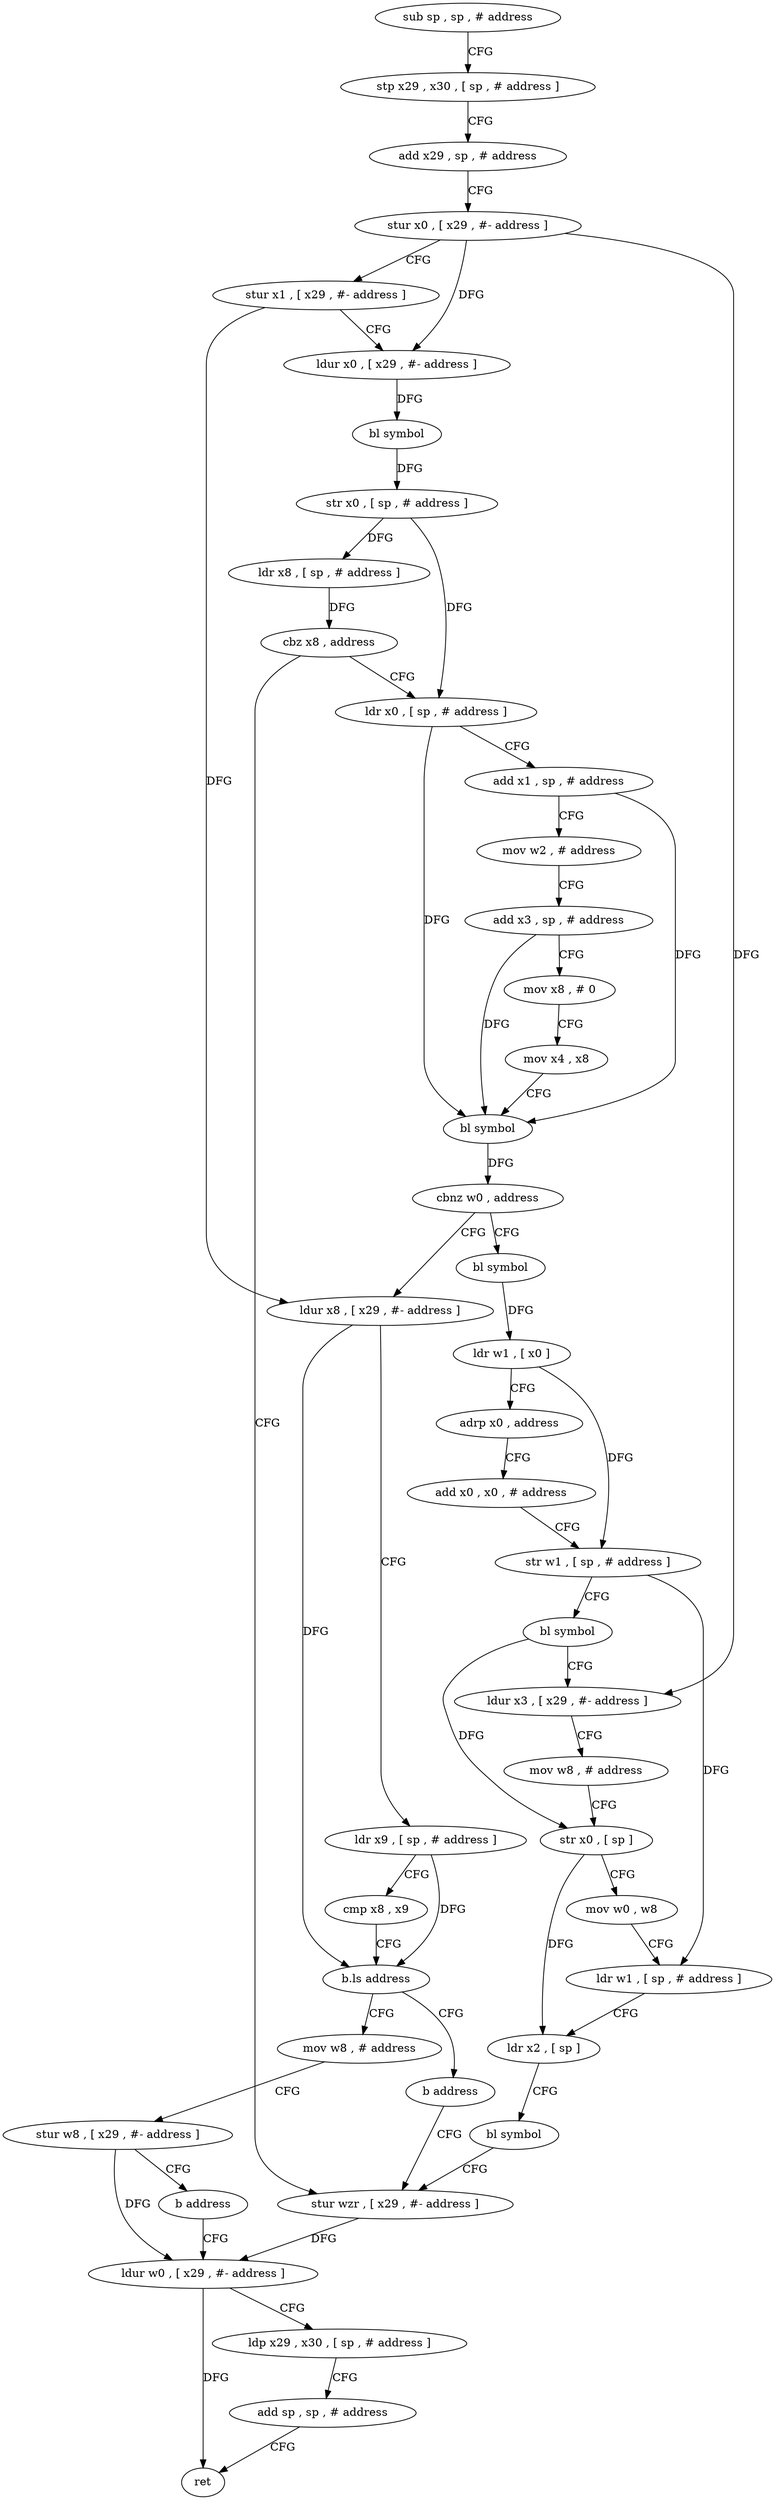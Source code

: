 digraph "func" {
"4296816" [label = "sub sp , sp , # address" ]
"4296820" [label = "stp x29 , x30 , [ sp , # address ]" ]
"4296824" [label = "add x29 , sp , # address" ]
"4296828" [label = "stur x0 , [ x29 , #- address ]" ]
"4296832" [label = "stur x1 , [ x29 , #- address ]" ]
"4296836" [label = "ldur x0 , [ x29 , #- address ]" ]
"4296840" [label = "bl symbol" ]
"4296844" [label = "str x0 , [ sp , # address ]" ]
"4296848" [label = "ldr x8 , [ sp , # address ]" ]
"4296852" [label = "cbz x8 , address" ]
"4296972" [label = "stur wzr , [ x29 , #- address ]" ]
"4296856" [label = "ldr x0 , [ sp , # address ]" ]
"4296976" [label = "ldur w0 , [ x29 , #- address ]" ]
"4296860" [label = "add x1 , sp , # address" ]
"4296864" [label = "mov w2 , # address" ]
"4296868" [label = "add x3 , sp , # address" ]
"4296872" [label = "mov x8 , # 0" ]
"4296876" [label = "mov x4 , x8" ]
"4296880" [label = "bl symbol" ]
"4296884" [label = "cbnz w0 , address" ]
"4296920" [label = "bl symbol" ]
"4296888" [label = "ldur x8 , [ x29 , #- address ]" ]
"4296924" [label = "ldr w1 , [ x0 ]" ]
"4296928" [label = "adrp x0 , address" ]
"4296932" [label = "add x0 , x0 , # address" ]
"4296936" [label = "str w1 , [ sp , # address ]" ]
"4296940" [label = "bl symbol" ]
"4296944" [label = "ldur x3 , [ x29 , #- address ]" ]
"4296948" [label = "mov w8 , # address" ]
"4296952" [label = "str x0 , [ sp ]" ]
"4296956" [label = "mov w0 , w8" ]
"4296960" [label = "ldr w1 , [ sp , # address ]" ]
"4296964" [label = "ldr x2 , [ sp ]" ]
"4296968" [label = "bl symbol" ]
"4296892" [label = "ldr x9 , [ sp , # address ]" ]
"4296896" [label = "cmp x8 , x9" ]
"4296900" [label = "b.ls address" ]
"4296916" [label = "b address" ]
"4296904" [label = "mov w8 , # address" ]
"4296908" [label = "stur w8 , [ x29 , #- address ]" ]
"4296912" [label = "b address" ]
"4296980" [label = "ldp x29 , x30 , [ sp , # address ]" ]
"4296984" [label = "add sp , sp , # address" ]
"4296988" [label = "ret" ]
"4296816" -> "4296820" [ label = "CFG" ]
"4296820" -> "4296824" [ label = "CFG" ]
"4296824" -> "4296828" [ label = "CFG" ]
"4296828" -> "4296832" [ label = "CFG" ]
"4296828" -> "4296836" [ label = "DFG" ]
"4296828" -> "4296944" [ label = "DFG" ]
"4296832" -> "4296836" [ label = "CFG" ]
"4296832" -> "4296888" [ label = "DFG" ]
"4296836" -> "4296840" [ label = "DFG" ]
"4296840" -> "4296844" [ label = "DFG" ]
"4296844" -> "4296848" [ label = "DFG" ]
"4296844" -> "4296856" [ label = "DFG" ]
"4296848" -> "4296852" [ label = "DFG" ]
"4296852" -> "4296972" [ label = "CFG" ]
"4296852" -> "4296856" [ label = "CFG" ]
"4296972" -> "4296976" [ label = "DFG" ]
"4296856" -> "4296860" [ label = "CFG" ]
"4296856" -> "4296880" [ label = "DFG" ]
"4296976" -> "4296980" [ label = "CFG" ]
"4296976" -> "4296988" [ label = "DFG" ]
"4296860" -> "4296864" [ label = "CFG" ]
"4296860" -> "4296880" [ label = "DFG" ]
"4296864" -> "4296868" [ label = "CFG" ]
"4296868" -> "4296872" [ label = "CFG" ]
"4296868" -> "4296880" [ label = "DFG" ]
"4296872" -> "4296876" [ label = "CFG" ]
"4296876" -> "4296880" [ label = "CFG" ]
"4296880" -> "4296884" [ label = "DFG" ]
"4296884" -> "4296920" [ label = "CFG" ]
"4296884" -> "4296888" [ label = "CFG" ]
"4296920" -> "4296924" [ label = "DFG" ]
"4296888" -> "4296892" [ label = "CFG" ]
"4296888" -> "4296900" [ label = "DFG" ]
"4296924" -> "4296928" [ label = "CFG" ]
"4296924" -> "4296936" [ label = "DFG" ]
"4296928" -> "4296932" [ label = "CFG" ]
"4296932" -> "4296936" [ label = "CFG" ]
"4296936" -> "4296940" [ label = "CFG" ]
"4296936" -> "4296960" [ label = "DFG" ]
"4296940" -> "4296944" [ label = "CFG" ]
"4296940" -> "4296952" [ label = "DFG" ]
"4296944" -> "4296948" [ label = "CFG" ]
"4296948" -> "4296952" [ label = "CFG" ]
"4296952" -> "4296956" [ label = "CFG" ]
"4296952" -> "4296964" [ label = "DFG" ]
"4296956" -> "4296960" [ label = "CFG" ]
"4296960" -> "4296964" [ label = "CFG" ]
"4296964" -> "4296968" [ label = "CFG" ]
"4296968" -> "4296972" [ label = "CFG" ]
"4296892" -> "4296896" [ label = "CFG" ]
"4296892" -> "4296900" [ label = "DFG" ]
"4296896" -> "4296900" [ label = "CFG" ]
"4296900" -> "4296916" [ label = "CFG" ]
"4296900" -> "4296904" [ label = "CFG" ]
"4296916" -> "4296972" [ label = "CFG" ]
"4296904" -> "4296908" [ label = "CFG" ]
"4296908" -> "4296912" [ label = "CFG" ]
"4296908" -> "4296976" [ label = "DFG" ]
"4296912" -> "4296976" [ label = "CFG" ]
"4296980" -> "4296984" [ label = "CFG" ]
"4296984" -> "4296988" [ label = "CFG" ]
}
